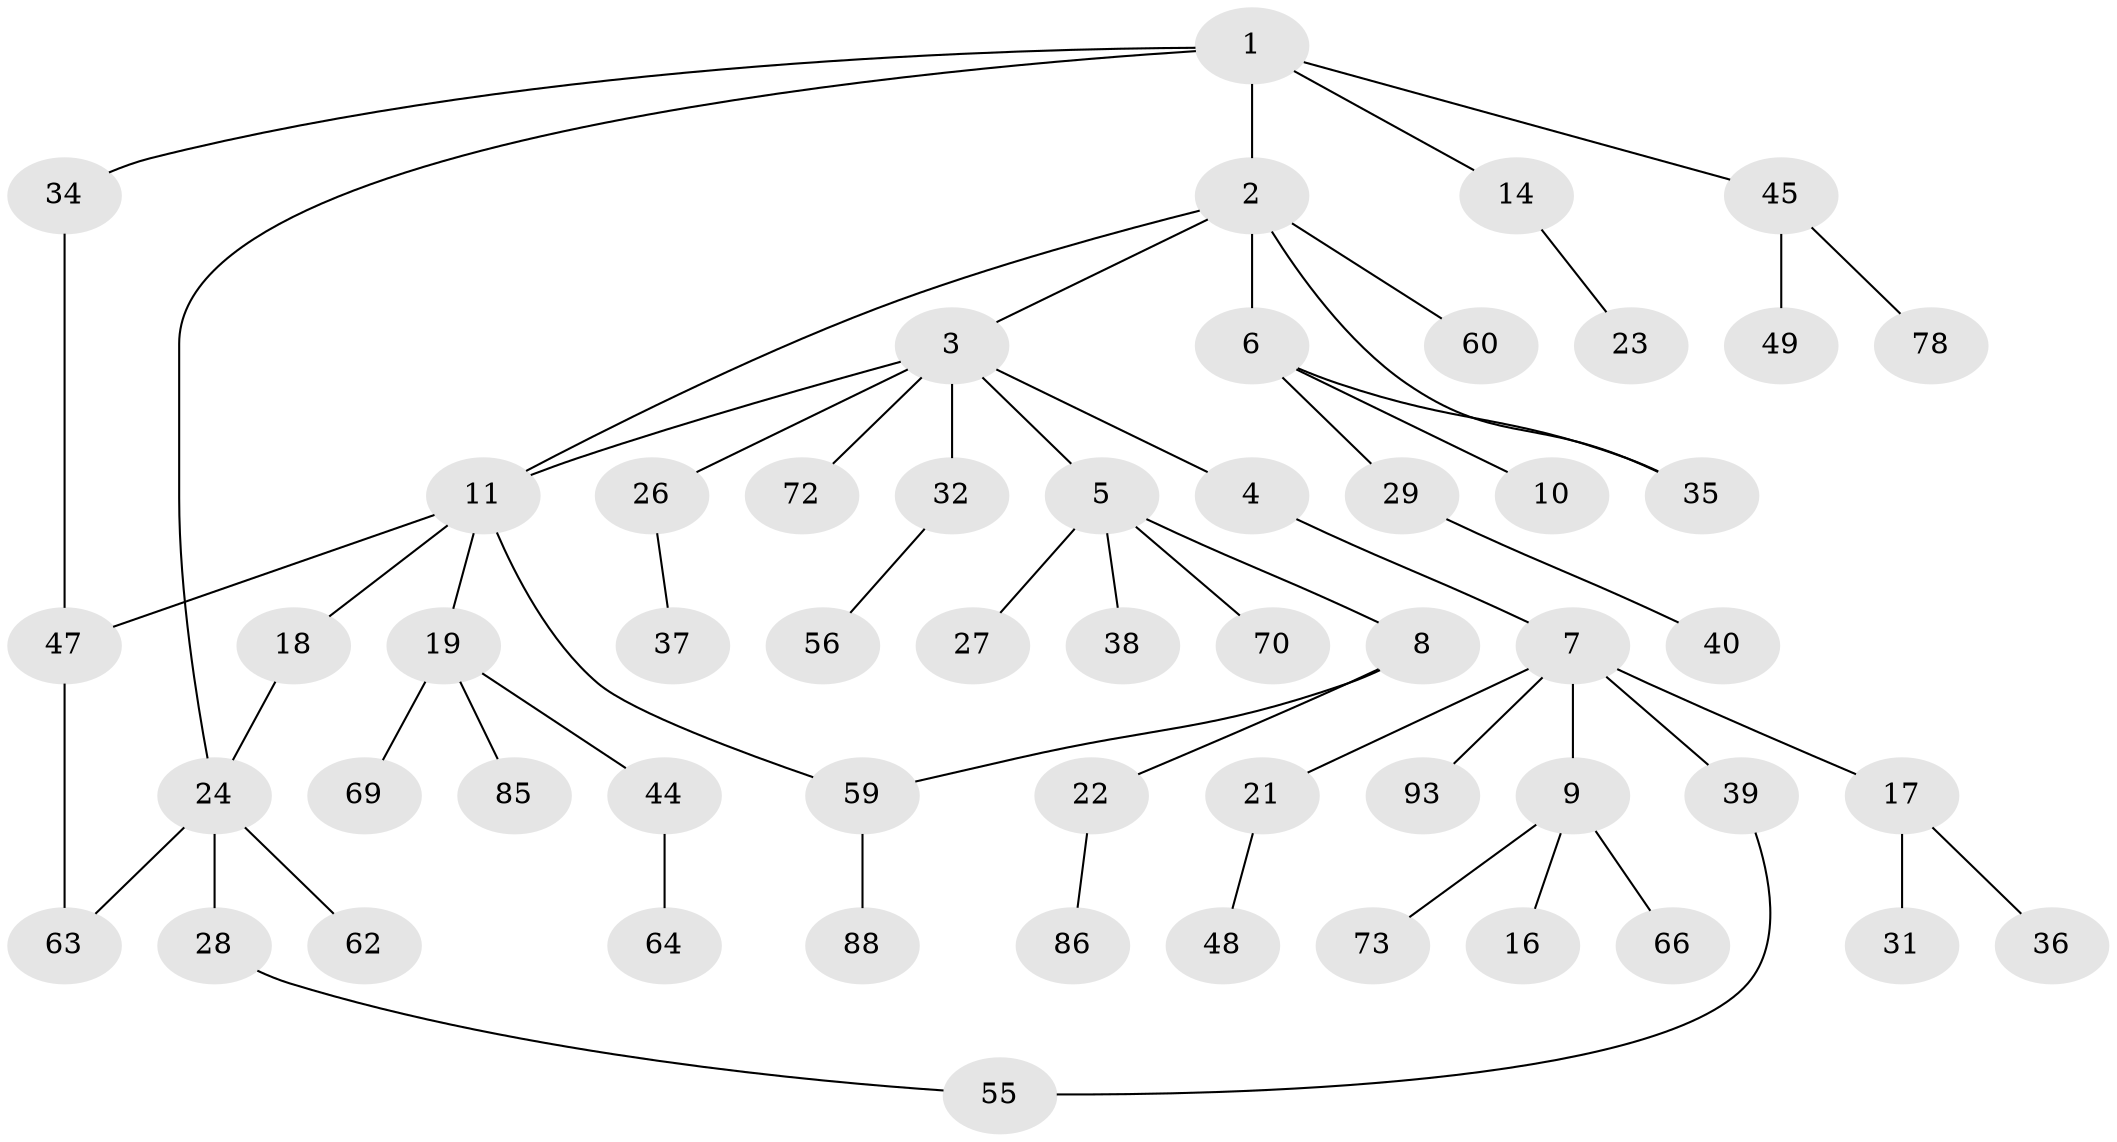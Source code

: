 // original degree distribution, {4: 0.07526881720430108, 6: 0.03225806451612903, 9: 0.010752688172043012, 5: 0.021505376344086023, 3: 0.17204301075268819, 2: 0.1827956989247312, 7: 0.010752688172043012, 1: 0.4946236559139785}
// Generated by graph-tools (version 1.1) at 2025/17/03/04/25 18:17:05]
// undirected, 55 vertices, 61 edges
graph export_dot {
graph [start="1"]
  node [color=gray90,style=filled];
  1 [super="+12"];
  2 [super="+53"];
  3 [super="+20+15"];
  4 [super="+65+92"];
  5;
  6;
  7;
  8;
  9;
  10 [super="+41"];
  11 [super="+13+52"];
  14 [super="+25+90"];
  16 [super="+30"];
  17;
  18 [super="+43"];
  19;
  21 [super="+74"];
  22;
  23;
  24;
  26;
  27;
  28 [super="+33"];
  29 [super="+77+58+42"];
  31;
  32;
  34 [super="+79"];
  35 [super="+61"];
  36;
  37;
  38 [super="+46"];
  39;
  40;
  44 [super="+82"];
  45;
  47;
  48;
  49;
  55 [super="+83"];
  56;
  59;
  60;
  62;
  63;
  64;
  66 [super="+68"];
  69;
  70;
  72;
  73;
  78 [super="+84"];
  85;
  86;
  88;
  93;
  1 -- 2;
  1 -- 14;
  1 -- 45;
  1 -- 24;
  1 -- 34;
  2 -- 3;
  2 -- 6;
  2 -- 35;
  2 -- 60;
  2 -- 11;
  3 -- 4;
  3 -- 5;
  3 -- 11;
  3 -- 26;
  3 -- 32;
  3 -- 72;
  4 -- 7;
  5 -- 8;
  5 -- 27;
  5 -- 38;
  5 -- 70;
  6 -- 10;
  6 -- 29;
  6 -- 35;
  7 -- 9;
  7 -- 17;
  7 -- 21;
  7 -- 39;
  7 -- 93;
  8 -- 22;
  8 -- 59;
  9 -- 16;
  9 -- 66;
  9 -- 73;
  11 -- 18;
  11 -- 19;
  11 -- 47;
  11 -- 59;
  14 -- 23;
  17 -- 31;
  17 -- 36;
  18 -- 24;
  19 -- 44;
  19 -- 69;
  19 -- 85;
  21 -- 48;
  22 -- 86;
  24 -- 28 [weight=2];
  24 -- 62;
  24 -- 63;
  26 -- 37;
  28 -- 55;
  29 -- 40;
  32 -- 56;
  34 -- 47;
  39 -- 55;
  44 -- 64;
  45 -- 49;
  45 -- 78;
  47 -- 63;
  59 -- 88;
}
